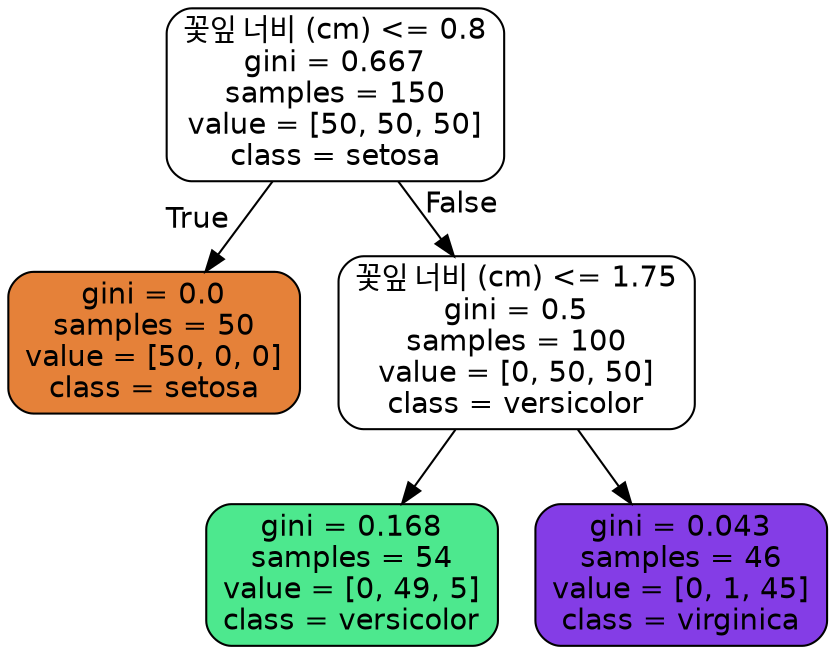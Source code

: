 digraph Tree {
node [shape=box, style="filled, rounded", color="black", fontname=helvetica] ;
edge [fontname=helvetica] ;
0 [label="꽃잎 너비 (cm) <= 0.8\ngini = 0.667\nsamples = 150\nvalue = [50, 50, 50]\nclass = setosa", fillcolor="#e5813900"] ;
1 [label="gini = 0.0\nsamples = 50\nvalue = [50, 0, 0]\nclass = setosa", fillcolor="#e58139ff"] ;
0 -> 1 [labeldistance=2.5, labelangle=45, headlabel="True"] ;
2 [label="꽃잎 너비 (cm) <= 1.75\ngini = 0.5\nsamples = 100\nvalue = [0, 50, 50]\nclass = versicolor", fillcolor="#39e58100"] ;
0 -> 2 [labeldistance=2.5, labelangle=-45, headlabel="False"] ;
3 [label="gini = 0.168\nsamples = 54\nvalue = [0, 49, 5]\nclass = versicolor", fillcolor="#39e581e5"] ;
2 -> 3 ;
4 [label="gini = 0.043\nsamples = 46\nvalue = [0, 1, 45]\nclass = virginica", fillcolor="#8139e5f9"] ;
2 -> 4 ;
}